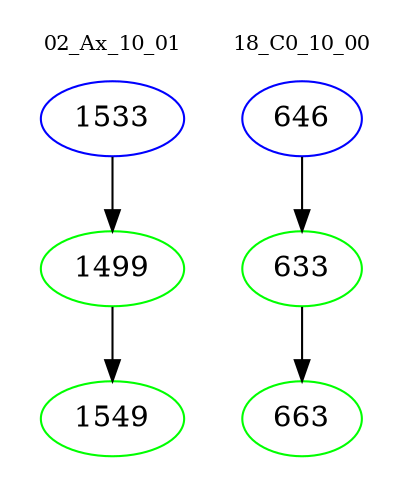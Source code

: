 digraph{
subgraph cluster_0 {
color = white
label = "02_Ax_10_01";
fontsize=10;
T0_1533 [label="1533", color="blue"]
T0_1533 -> T0_1499 [color="black"]
T0_1499 [label="1499", color="green"]
T0_1499 -> T0_1549 [color="black"]
T0_1549 [label="1549", color="green"]
}
subgraph cluster_1 {
color = white
label = "18_C0_10_00";
fontsize=10;
T1_646 [label="646", color="blue"]
T1_646 -> T1_633 [color="black"]
T1_633 [label="633", color="green"]
T1_633 -> T1_663 [color="black"]
T1_663 [label="663", color="green"]
}
}
